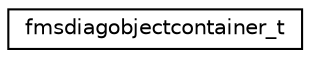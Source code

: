 digraph "Graphical Class Hierarchy"
{
 // INTERACTIVE_SVG=YES
 // LATEX_PDF_SIZE
  edge [fontname="Helvetica",fontsize="10",labelfontname="Helvetica",labelfontsize="10"];
  node [fontname="Helvetica",fontsize="10",shape=record];
  rankdir="LR";
  Node0 [label="fmsdiagobjectcontainer_t",height=0.2,width=0.4,color="black", fillcolor="white", style="filled",URL="$structfms__diag__object__container__mod_1_1fmsdiagobjectcontainer__t.html",tooltip="A container of fmsDiagField_type instances providing insert, remove , find/search,..."];
}
